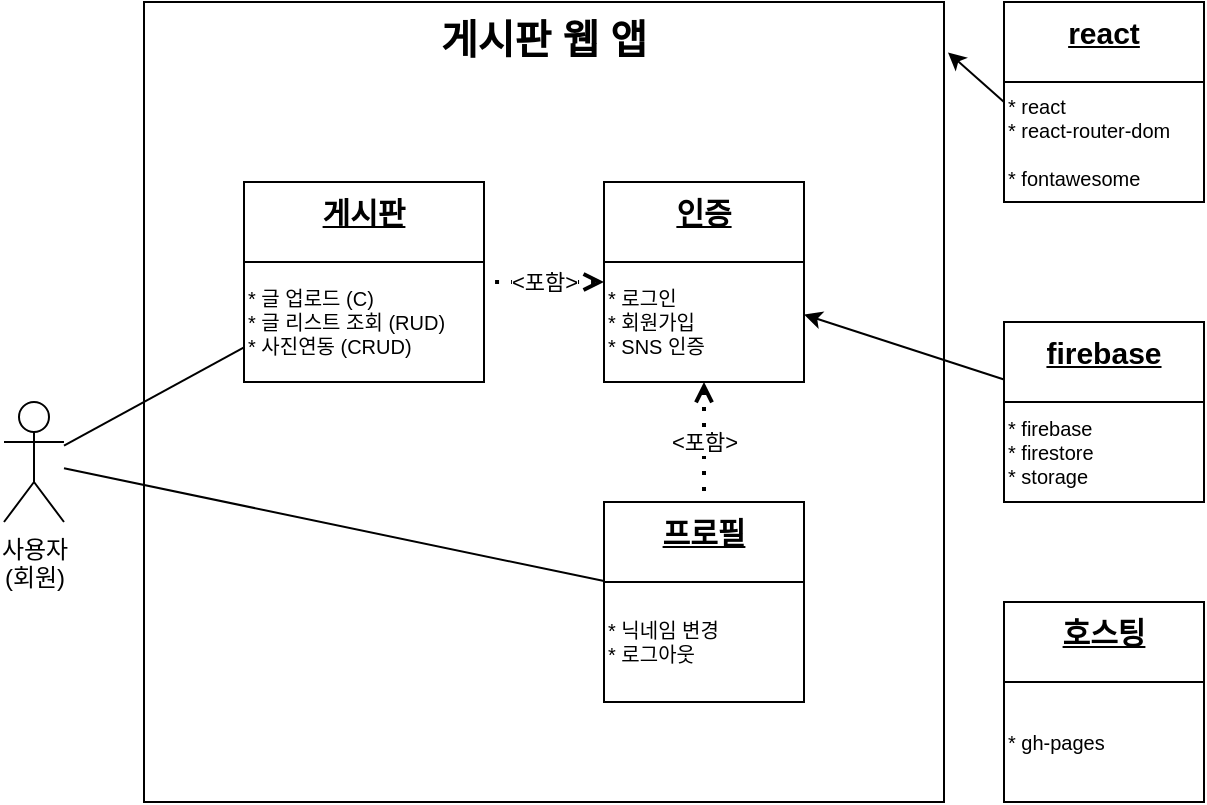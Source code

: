 <mxfile version="20.8.10" type="device"><diagram name="Usecase Diagram" id="gn2Daug9XJeE2kQflPxs"><mxGraphModel dx="910" dy="876" grid="1" gridSize="10" guides="1" tooltips="1" connect="1" arrows="1" fold="1" page="1" pageScale="1" pageWidth="1600" pageHeight="900" math="0" shadow="0"><root><mxCell id="0"/><mxCell id="1" parent="0"/><mxCell id="w6mTnoe_5LUZM0iHnQS9-1" value="&lt;span style=&quot;font-size: 20px;&quot;&gt;게시판 웹 앱&lt;/span&gt;" style="rounded=0;whiteSpace=wrap;html=1;fillColor=none;movable=1;resizable=1;rotatable=1;deletable=1;editable=1;connectable=1;container=0;verticalAlign=top;fontStyle=1;fontSize=20;" parent="1" vertex="1"><mxGeometry x="170" y="100" width="400" height="400" as="geometry"><mxRectangle x="170" y="100" width="100" height="50" as="alternateBounds"/></mxGeometry></mxCell><mxCell id="w6mTnoe_5LUZM0iHnQS9-2" value="사용자&lt;br&gt;(회원)" style="shape=umlActor;verticalLabelPosition=bottom;verticalAlign=top;html=1;outlineConnect=0;" parent="1" vertex="1"><mxGeometry x="100" y="300" width="30" height="60" as="geometry"/></mxCell><mxCell id="w6mTnoe_5LUZM0iHnQS9-12" value="firebase" style="rounded=0;whiteSpace=wrap;html=1;fillColor=none;movable=1;resizable=1;rotatable=1;deletable=1;editable=1;connectable=1;fontSize=15;fontStyle=5;verticalAlign=top;container=1;" parent="1" vertex="1"><mxGeometry x="600" y="260" width="100" height="90" as="geometry"><mxRectangle x="600" y="300" width="100" height="40" as="alternateBounds"/></mxGeometry></mxCell><mxCell id="0nRbIqDIeMV6SlEv0QJ2-9" value="* firebase&lt;br&gt;* firestore&lt;br&gt;* storage" style="rounded=0;whiteSpace=wrap;html=1;fillColor=none;movable=1;resizable=1;rotatable=1;deletable=1;editable=1;connectable=1;fontSize=10;fontStyle=0;verticalAlign=middle;align=left;" vertex="1" parent="w6mTnoe_5LUZM0iHnQS9-12"><mxGeometry y="40" width="100" height="50" as="geometry"/></mxCell><mxCell id="w6mTnoe_5LUZM0iHnQS9-13" value="react" style="rounded=0;whiteSpace=wrap;html=1;fillColor=none;movable=1;resizable=1;rotatable=1;deletable=1;editable=1;connectable=1;glass=0;verticalAlign=top;fontStyle=5;fontSize=15;container=1;" parent="1" vertex="1"><mxGeometry x="600" y="100" width="100" height="100" as="geometry"><mxRectangle x="600" y="100" width="100" height="40" as="alternateBounds"/></mxGeometry></mxCell><mxCell id="0nRbIqDIeMV6SlEv0QJ2-8" value="* react&lt;br&gt;* react-router-dom&lt;br&gt;&lt;br style=&quot;font-size: 10px;&quot;&gt;* fontawesome" style="rounded=0;whiteSpace=wrap;html=1;fillColor=none;movable=1;resizable=1;rotatable=1;deletable=1;editable=1;connectable=1;glass=0;fontStyle=0;align=left;fontSize=10;" vertex="1" parent="w6mTnoe_5LUZM0iHnQS9-13"><mxGeometry y="40" width="100" height="60" as="geometry"/></mxCell><mxCell id="w6mTnoe_5LUZM0iHnQS9-15" value="" style="endArrow=classic;html=1;rounded=0;exitX=0;exitY=0.5;exitDx=0;exitDy=0;entryX=1.005;entryY=0.063;entryDx=0;entryDy=0;entryPerimeter=0;" parent="1" source="w6mTnoe_5LUZM0iHnQS9-13" target="w6mTnoe_5LUZM0iHnQS9-1" edge="1"><mxGeometry width="50" height="50" relative="1" as="geometry"><mxPoint x="450" y="340" as="sourcePoint"/><mxPoint x="650" y="125" as="targetPoint"/></mxGeometry></mxCell><mxCell id="w6mTnoe_5LUZM0iHnQS9-16" value="" style="endArrow=classic;html=1;rounded=0;" parent="1" source="w6mTnoe_5LUZM0iHnQS9-12" target="hKpgMVrdfBKt1ZzqLcf0-6" edge="1"><mxGeometry width="50" height="50" relative="1" as="geometry"><mxPoint x="610" y="284.091" as="sourcePoint"/><mxPoint x="560" y="273.182" as="targetPoint"/></mxGeometry></mxCell><mxCell id="w6mTnoe_5LUZM0iHnQS9-17" value="" style="endArrow=none;html=1;rounded=0;" parent="1" source="w6mTnoe_5LUZM0iHnQS9-2" target="7-BmRRZVu2hoqrGzT0Q7-1" edge="1"><mxGeometry width="50" height="50" relative="1" as="geometry"><mxPoint x="450" y="300" as="sourcePoint"/><mxPoint x="500" y="250" as="targetPoint"/></mxGeometry></mxCell><mxCell id="w6mTnoe_5LUZM0iHnQS9-18" value="" style="endArrow=none;html=1;rounded=0;" parent="1" source="w6mTnoe_5LUZM0iHnQS9-2" target="7-BmRRZVu2hoqrGzT0Q7-2" edge="1"><mxGeometry width="50" height="50" relative="1" as="geometry"><mxPoint x="140" y="226.351" as="sourcePoint"/><mxPoint x="236.378" y="352.992" as="targetPoint"/></mxGeometry></mxCell><mxCell id="7-BmRRZVu2hoqrGzT0Q7-1" value="게시판" style="whiteSpace=wrap;html=1;verticalAlign=top;fontStyle=5;fontSize=15;container=1;" parent="1" vertex="1"><mxGeometry x="220" y="190" width="120" height="100" as="geometry"><mxRectangle x="220" y="190" width="100" height="40" as="alternateBounds"/></mxGeometry></mxCell><mxCell id="0nRbIqDIeMV6SlEv0QJ2-6" value="&lt;span style=&quot;font-size: 10px;&quot;&gt;&lt;font style=&quot;font-size: 10px;&quot;&gt;* 글 업로드 (C)&lt;br style=&quot;font-size: 10px;&quot;&gt;* 글 리스트 조회 (RUD)&lt;br style=&quot;font-size: 10px;&quot;&gt;* 사진연동 (CRUD)&lt;br style=&quot;font-size: 10px;&quot;&gt;&lt;/font&gt;&lt;/span&gt;" style="rounded=0;whiteSpace=wrap;html=1;fillColor=none;movable=1;resizable=1;rotatable=1;deletable=1;editable=1;connectable=1;glass=0;container=0;verticalAlign=middle;fontStyle=0;align=left;fontSize=10;" vertex="1" parent="7-BmRRZVu2hoqrGzT0Q7-1"><mxGeometry y="40" width="120" height="60" as="geometry"><mxRectangle x="370" y="435" width="100" height="30" as="alternateBounds"/></mxGeometry></mxCell><mxCell id="7-BmRRZVu2hoqrGzT0Q7-2" value="프로필" style="whiteSpace=wrap;html=1;verticalAlign=top;fontStyle=5;fontSize=15;container=1;" parent="1" vertex="1"><mxGeometry x="400" y="350" width="100" height="100" as="geometry"><mxRectangle x="220" y="350" width="100" height="40" as="alternateBounds"/></mxGeometry></mxCell><mxCell id="0nRbIqDIeMV6SlEv0QJ2-4" value="* 닉네임 변경&lt;br style=&quot;font-size: 10px;&quot;&gt;* 로그아웃" style="rounded=0;whiteSpace=wrap;html=1;fillColor=none;movable=1;resizable=1;rotatable=1;deletable=1;editable=1;connectable=1;glass=0;container=0;verticalAlign=middle;fontStyle=0;align=left;fontSize=10;" vertex="1" parent="7-BmRRZVu2hoqrGzT0Q7-2"><mxGeometry y="40" width="100" height="60" as="geometry"><mxRectangle x="370" y="435" width="100" height="30" as="alternateBounds"/></mxGeometry></mxCell><mxCell id="w6mTnoe_5LUZM0iHnQS9-10" value="&amp;lt;포함&amp;gt;" style="endArrow=none;dashed=1;html=1;dashPattern=1 3;strokeWidth=2;rounded=0;startArrow=open;startFill=0;" parent="1" source="hKpgMVrdfBKt1ZzqLcf0-6" target="7-BmRRZVu2hoqrGzT0Q7-1" edge="1"><mxGeometry width="50" height="50" relative="1" as="geometry"><mxPoint x="321.603" y="373.812" as="sourcePoint"/><mxPoint x="388.397" y="338.188" as="targetPoint"/></mxGeometry></mxCell><mxCell id="w6mTnoe_5LUZM0iHnQS9-14" value="&amp;lt;포함&amp;gt;" style="endArrow=none;dashed=1;html=1;dashPattern=1 3;strokeWidth=2;rounded=0;startArrow=open;startFill=0;" parent="1" source="hKpgMVrdfBKt1ZzqLcf0-6" target="7-BmRRZVu2hoqrGzT0Q7-2" edge="1"><mxGeometry width="50" height="50" relative="1" as="geometry"><mxPoint x="388.397" y="293.812" as="sourcePoint"/><mxPoint x="313.976" y="366.206" as="targetPoint"/></mxGeometry></mxCell><mxCell id="hKpgMVrdfBKt1ZzqLcf0-6" value="인증" style="rounded=0;whiteSpace=wrap;html=1;fillColor=none;movable=1;resizable=1;rotatable=1;deletable=1;editable=1;connectable=1;glass=0;container=1;verticalAlign=top;fontStyle=5;fontSize=15;" parent="1" vertex="1"><mxGeometry x="400" y="190" width="100" height="100" as="geometry"><mxRectangle x="400" y="260" width="100" height="40" as="alternateBounds"/></mxGeometry></mxCell><mxCell id="hKpgMVrdfBKt1ZzqLcf0-11" value="* 로그인&lt;br style=&quot;font-size: 10px;&quot;&gt;* 회원가입&lt;br style=&quot;font-size: 10px;&quot;&gt;* SNS 인증" style="rounded=0;whiteSpace=wrap;html=1;fillColor=none;movable=1;resizable=1;rotatable=1;deletable=1;editable=1;connectable=1;glass=0;container=0;verticalAlign=middle;fontStyle=0;align=left;horizontal=1;fontSize=10;" parent="hKpgMVrdfBKt1ZzqLcf0-6" vertex="1"><mxGeometry y="40" width="100" height="60" as="geometry"><mxRectangle y="40" width="100" height="30" as="alternateBounds"/></mxGeometry></mxCell><mxCell id="0nRbIqDIeMV6SlEv0QJ2-10" value="호스팅" style="rounded=0;whiteSpace=wrap;html=1;fillColor=none;movable=1;resizable=1;rotatable=1;deletable=1;editable=1;connectable=1;glass=0;verticalAlign=top;fontStyle=5;fontSize=15;container=1;" vertex="1" parent="1"><mxGeometry x="600" y="400" width="100" height="100" as="geometry"><mxRectangle x="600" y="100" width="100" height="40" as="alternateBounds"/></mxGeometry></mxCell><mxCell id="0nRbIqDIeMV6SlEv0QJ2-11" value="* gh-pages" style="rounded=0;whiteSpace=wrap;html=1;fillColor=none;movable=1;resizable=1;rotatable=1;deletable=1;editable=1;connectable=1;glass=0;fontStyle=0;align=left;fontSize=10;" vertex="1" parent="0nRbIqDIeMV6SlEv0QJ2-10"><mxGeometry y="40" width="100" height="60" as="geometry"/></mxCell></root></mxGraphModel></diagram></mxfile>